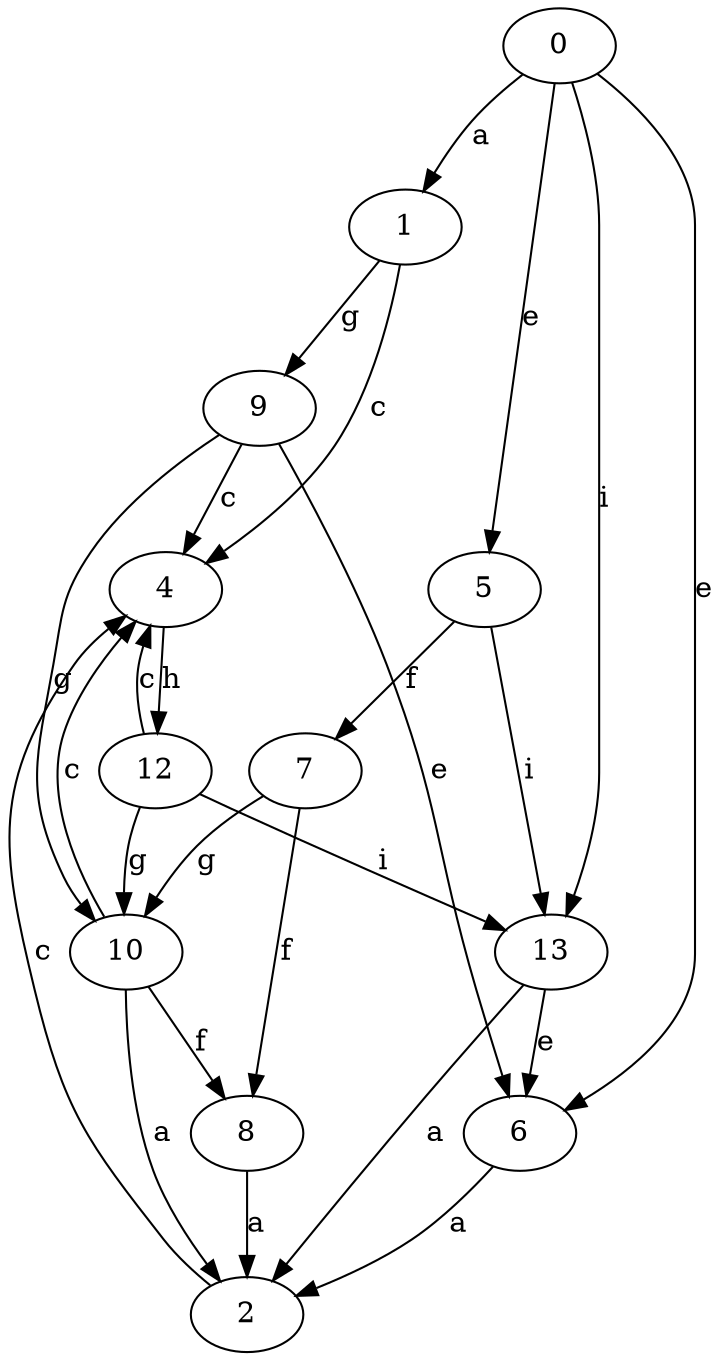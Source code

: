 strict digraph  {
1;
2;
4;
5;
6;
7;
8;
9;
0;
10;
12;
13;
1 -> 4  [label=c];
1 -> 9  [label=g];
2 -> 4  [label=c];
4 -> 12  [label=h];
5 -> 7  [label=f];
5 -> 13  [label=i];
6 -> 2  [label=a];
7 -> 8  [label=f];
7 -> 10  [label=g];
8 -> 2  [label=a];
9 -> 4  [label=c];
9 -> 6  [label=e];
9 -> 10  [label=g];
0 -> 1  [label=a];
0 -> 5  [label=e];
0 -> 6  [label=e];
0 -> 13  [label=i];
10 -> 2  [label=a];
10 -> 4  [label=c];
10 -> 8  [label=f];
12 -> 4  [label=c];
12 -> 10  [label=g];
12 -> 13  [label=i];
13 -> 2  [label=a];
13 -> 6  [label=e];
}
